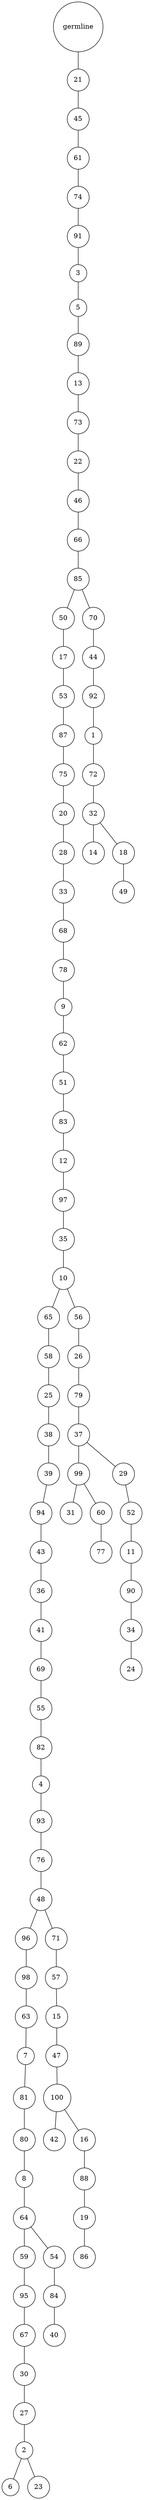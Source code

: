 graph {
	rankdir=UD;
	splines=line;
	node [shape=circle]
	"0x7f7af9333eb0" [label="germline"];
	"0x7f7af9333ee0" [label="21"];
	"0x7f7af9333eb0" -- "0x7f7af9333ee0" ;
	"0x7f7af9333f10" [label="45"];
	"0x7f7af9333ee0" -- "0x7f7af9333f10" ;
	"0x7f7af9333f40" [label="61"];
	"0x7f7af9333f10" -- "0x7f7af9333f40" ;
	"0x7f7af9333f70" [label="74"];
	"0x7f7af9333f40" -- "0x7f7af9333f70" ;
	"0x7f7af9333fa0" [label="91"];
	"0x7f7af9333f70" -- "0x7f7af9333fa0" ;
	"0x7f7af9333fd0" [label="3"];
	"0x7f7af9333fa0" -- "0x7f7af9333fd0" ;
	"0x7f7af9339040" [label="5"];
	"0x7f7af9333fd0" -- "0x7f7af9339040" ;
	"0x7f7af9339070" [label="89"];
	"0x7f7af9339040" -- "0x7f7af9339070" ;
	"0x7f7af93390a0" [label="13"];
	"0x7f7af9339070" -- "0x7f7af93390a0" ;
	"0x7f7af93390d0" [label="73"];
	"0x7f7af93390a0" -- "0x7f7af93390d0" ;
	"0x7f7af9339100" [label="22"];
	"0x7f7af93390d0" -- "0x7f7af9339100" ;
	"0x7f7af9339130" [label="46"];
	"0x7f7af9339100" -- "0x7f7af9339130" ;
	"0x7f7af9339160" [label="66"];
	"0x7f7af9339130" -- "0x7f7af9339160" ;
	"0x7f7af9339190" [label="85"];
	"0x7f7af9339160" -- "0x7f7af9339190" ;
	"0x7f7af93391c0" [label="50"];
	"0x7f7af9339190" -- "0x7f7af93391c0" ;
	"0x7f7af93391f0" [label="17"];
	"0x7f7af93391c0" -- "0x7f7af93391f0" ;
	"0x7f7af9339220" [label="53"];
	"0x7f7af93391f0" -- "0x7f7af9339220" ;
	"0x7f7af9339250" [label="87"];
	"0x7f7af9339220" -- "0x7f7af9339250" ;
	"0x7f7af9339280" [label="75"];
	"0x7f7af9339250" -- "0x7f7af9339280" ;
	"0x7f7af93392b0" [label="20"];
	"0x7f7af9339280" -- "0x7f7af93392b0" ;
	"0x7f7af93392e0" [label="28"];
	"0x7f7af93392b0" -- "0x7f7af93392e0" ;
	"0x7f7af9339310" [label="33"];
	"0x7f7af93392e0" -- "0x7f7af9339310" ;
	"0x7f7af9339340" [label="68"];
	"0x7f7af9339310" -- "0x7f7af9339340" ;
	"0x7f7af9339370" [label="78"];
	"0x7f7af9339340" -- "0x7f7af9339370" ;
	"0x7f7af93393a0" [label="9"];
	"0x7f7af9339370" -- "0x7f7af93393a0" ;
	"0x7f7af93393d0" [label="62"];
	"0x7f7af93393a0" -- "0x7f7af93393d0" ;
	"0x7f7af9339400" [label="51"];
	"0x7f7af93393d0" -- "0x7f7af9339400" ;
	"0x7f7af9339430" [label="83"];
	"0x7f7af9339400" -- "0x7f7af9339430" ;
	"0x7f7af9339460" [label="12"];
	"0x7f7af9339430" -- "0x7f7af9339460" ;
	"0x7f7af9339490" [label="97"];
	"0x7f7af9339460" -- "0x7f7af9339490" ;
	"0x7f7af93394c0" [label="35"];
	"0x7f7af9339490" -- "0x7f7af93394c0" ;
	"0x7f7af93394f0" [label="10"];
	"0x7f7af93394c0" -- "0x7f7af93394f0" ;
	"0x7f7af9339520" [label="65"];
	"0x7f7af93394f0" -- "0x7f7af9339520" ;
	"0x7f7af9339550" [label="58"];
	"0x7f7af9339520" -- "0x7f7af9339550" ;
	"0x7f7af9339580" [label="25"];
	"0x7f7af9339550" -- "0x7f7af9339580" ;
	"0x7f7af93395b0" [label="38"];
	"0x7f7af9339580" -- "0x7f7af93395b0" ;
	"0x7f7af93395e0" [label="39"];
	"0x7f7af93395b0" -- "0x7f7af93395e0" ;
	"0x7f7af9339610" [label="94"];
	"0x7f7af93395e0" -- "0x7f7af9339610" ;
	"0x7f7af9339640" [label="43"];
	"0x7f7af9339610" -- "0x7f7af9339640" ;
	"0x7f7af9339670" [label="36"];
	"0x7f7af9339640" -- "0x7f7af9339670" ;
	"0x7f7af93396a0" [label="41"];
	"0x7f7af9339670" -- "0x7f7af93396a0" ;
	"0x7f7af93396d0" [label="69"];
	"0x7f7af93396a0" -- "0x7f7af93396d0" ;
	"0x7f7af9339700" [label="55"];
	"0x7f7af93396d0" -- "0x7f7af9339700" ;
	"0x7f7af9339730" [label="82"];
	"0x7f7af9339700" -- "0x7f7af9339730" ;
	"0x7f7af9339760" [label="4"];
	"0x7f7af9339730" -- "0x7f7af9339760" ;
	"0x7f7af9339790" [label="93"];
	"0x7f7af9339760" -- "0x7f7af9339790" ;
	"0x7f7af93397c0" [label="76"];
	"0x7f7af9339790" -- "0x7f7af93397c0" ;
	"0x7f7af93397f0" [label="48"];
	"0x7f7af93397c0" -- "0x7f7af93397f0" ;
	"0x7f7af9339820" [label="96"];
	"0x7f7af93397f0" -- "0x7f7af9339820" ;
	"0x7f7af9339850" [label="98"];
	"0x7f7af9339820" -- "0x7f7af9339850" ;
	"0x7f7af9339880" [label="63"];
	"0x7f7af9339850" -- "0x7f7af9339880" ;
	"0x7f7af93398b0" [label="7"];
	"0x7f7af9339880" -- "0x7f7af93398b0" ;
	"0x7f7af93398e0" [label="81"];
	"0x7f7af93398b0" -- "0x7f7af93398e0" ;
	"0x7f7af9339910" [label="80"];
	"0x7f7af93398e0" -- "0x7f7af9339910" ;
	"0x7f7af9339940" [label="8"];
	"0x7f7af9339910" -- "0x7f7af9339940" ;
	"0x7f7af9339970" [label="64"];
	"0x7f7af9339940" -- "0x7f7af9339970" ;
	"0x7f7af93399a0" [label="59"];
	"0x7f7af9339970" -- "0x7f7af93399a0" ;
	"0x7f7af93399d0" [label="95"];
	"0x7f7af93399a0" -- "0x7f7af93399d0" ;
	"0x7f7af9339a00" [label="67"];
	"0x7f7af93399d0" -- "0x7f7af9339a00" ;
	"0x7f7af9339a30" [label="30"];
	"0x7f7af9339a00" -- "0x7f7af9339a30" ;
	"0x7f7af9339a60" [label="27"];
	"0x7f7af9339a30" -- "0x7f7af9339a60" ;
	"0x7f7af9339a90" [label="2"];
	"0x7f7af9339a60" -- "0x7f7af9339a90" ;
	"0x7f7af9339ac0" [label="6"];
	"0x7f7af9339a90" -- "0x7f7af9339ac0" ;
	"0x7f7af9339af0" [label="23"];
	"0x7f7af9339a90" -- "0x7f7af9339af0" ;
	"0x7f7af9339b20" [label="54"];
	"0x7f7af9339970" -- "0x7f7af9339b20" ;
	"0x7f7af9339b50" [label="84"];
	"0x7f7af9339b20" -- "0x7f7af9339b50" ;
	"0x7f7af9339b80" [label="40"];
	"0x7f7af9339b50" -- "0x7f7af9339b80" ;
	"0x7f7af9339bb0" [label="71"];
	"0x7f7af93397f0" -- "0x7f7af9339bb0" ;
	"0x7f7af9339be0" [label="57"];
	"0x7f7af9339bb0" -- "0x7f7af9339be0" ;
	"0x7f7af9339c10" [label="15"];
	"0x7f7af9339be0" -- "0x7f7af9339c10" ;
	"0x7f7af9339c40" [label="47"];
	"0x7f7af9339c10" -- "0x7f7af9339c40" ;
	"0x7f7af9339c70" [label="100"];
	"0x7f7af9339c40" -- "0x7f7af9339c70" ;
	"0x7f7af9339ca0" [label="42"];
	"0x7f7af9339c70" -- "0x7f7af9339ca0" ;
	"0x7f7af9339cd0" [label="16"];
	"0x7f7af9339c70" -- "0x7f7af9339cd0" ;
	"0x7f7af9339d00" [label="88"];
	"0x7f7af9339cd0" -- "0x7f7af9339d00" ;
	"0x7f7af9339d30" [label="19"];
	"0x7f7af9339d00" -- "0x7f7af9339d30" ;
	"0x7f7af9339d60" [label="86"];
	"0x7f7af9339d30" -- "0x7f7af9339d60" ;
	"0x7f7af9339d90" [label="56"];
	"0x7f7af93394f0" -- "0x7f7af9339d90" ;
	"0x7f7af9339dc0" [label="26"];
	"0x7f7af9339d90" -- "0x7f7af9339dc0" ;
	"0x7f7af9339df0" [label="79"];
	"0x7f7af9339dc0" -- "0x7f7af9339df0" ;
	"0x7f7af9339e20" [label="37"];
	"0x7f7af9339df0" -- "0x7f7af9339e20" ;
	"0x7f7af9339e50" [label="99"];
	"0x7f7af9339e20" -- "0x7f7af9339e50" ;
	"0x7f7af9339e80" [label="31"];
	"0x7f7af9339e50" -- "0x7f7af9339e80" ;
	"0x7f7af9339eb0" [label="60"];
	"0x7f7af9339e50" -- "0x7f7af9339eb0" ;
	"0x7f7af9339ee0" [label="77"];
	"0x7f7af9339eb0" -- "0x7f7af9339ee0" ;
	"0x7f7af9339f10" [label="29"];
	"0x7f7af9339e20" -- "0x7f7af9339f10" ;
	"0x7f7af9339f40" [label="52"];
	"0x7f7af9339f10" -- "0x7f7af9339f40" ;
	"0x7f7af9339f70" [label="11"];
	"0x7f7af9339f40" -- "0x7f7af9339f70" ;
	"0x7f7af9339fa0" [label="90"];
	"0x7f7af9339f70" -- "0x7f7af9339fa0" ;
	"0x7f7af9339fd0" [label="34"];
	"0x7f7af9339fa0" -- "0x7f7af9339fd0" ;
	"0x7f7af9340040" [label="24"];
	"0x7f7af9339fd0" -- "0x7f7af9340040" ;
	"0x7f7af9340070" [label="70"];
	"0x7f7af9339190" -- "0x7f7af9340070" ;
	"0x7f7af93400a0" [label="44"];
	"0x7f7af9340070" -- "0x7f7af93400a0" ;
	"0x7f7af93400d0" [label="92"];
	"0x7f7af93400a0" -- "0x7f7af93400d0" ;
	"0x7f7af9340100" [label="1"];
	"0x7f7af93400d0" -- "0x7f7af9340100" ;
	"0x7f7af9340130" [label="72"];
	"0x7f7af9340100" -- "0x7f7af9340130" ;
	"0x7f7af9340160" [label="32"];
	"0x7f7af9340130" -- "0x7f7af9340160" ;
	"0x7f7af9340190" [label="14"];
	"0x7f7af9340160" -- "0x7f7af9340190" ;
	"0x7f7af93401c0" [label="18"];
	"0x7f7af9340160" -- "0x7f7af93401c0" ;
	"0x7f7af93401f0" [label="49"];
	"0x7f7af93401c0" -- "0x7f7af93401f0" ;
}
